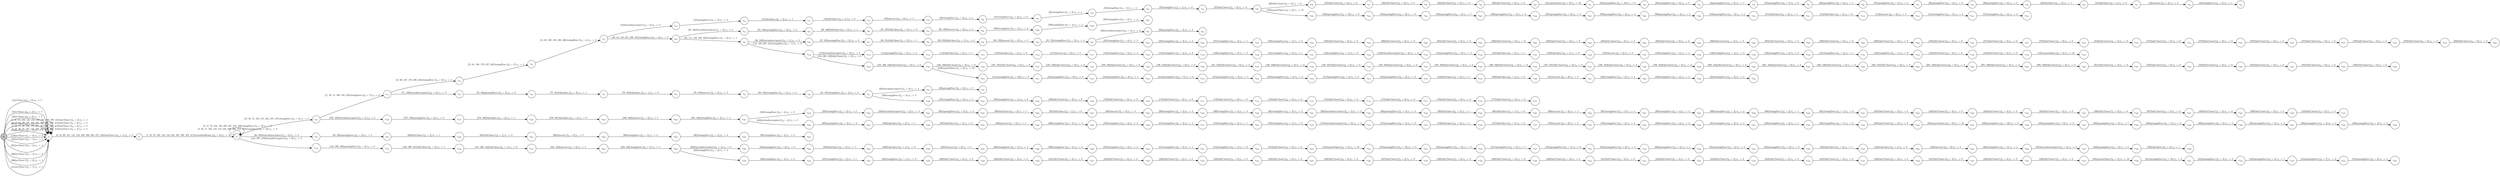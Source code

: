 digraph EFSM{
  graph [rankdir="LR", fontname="Latin Modern Math"];
  node [color="black", fillcolor="white", shape="circle", style="filled", fontname="Latin Modern Math"];
  edge [fontname="Latin Modern Math"];

  s0[fillcolor="gray", label=<s<sub>0</sub>>];
  s1[label=<s<sub>1</sub>>];
  s6[label=<s<sub>6</sub>>];
  s7[label=<s<sub>7</sub>>];
  s10[label=<s<sub>10</sub>>];
  s11[label=<s<sub>11</sub>>];
  s12[label=<s<sub>12</sub>>];
  s13[label=<s<sub>13</sub>>];
  s14[label=<s<sub>14</sub>>];
  s15[label=<s<sub>15</sub>>];
  s16[label=<s<sub>16</sub>>];
  s17[label=<s<sub>17</sub>>];
  s18[label=<s<sub>18</sub>>];
  s19[label=<s<sub>19</sub>>];
  s20[label=<s<sub>20</sub>>];
  s21[label=<s<sub>21</sub>>];
  s22[label=<s<sub>22</sub>>];
  s23[label=<s<sub>23</sub>>];
  s24[label=<s<sub>24</sub>>];
  s25[label=<s<sub>25</sub>>];
  s26[label=<s<sub>26</sub>>];
  s27[label=<s<sub>27</sub>>];
  s28[label=<s<sub>28</sub>>];
  s29[label=<s<sub>29</sub>>];
  s30[label=<s<sub>30</sub>>];
  s31[label=<s<sub>31</sub>>];
  s32[label=<s<sub>32</sub>>];
  s33[label=<s<sub>33</sub>>];
  s34[label=<s<sub>34</sub>>];
  s35[label=<s<sub>35</sub>>];
  s36[label=<s<sub>36</sub>>];
  s37[label=<s<sub>37</sub>>];
  s38[label=<s<sub>38</sub>>];
  s39[label=<s<sub>39</sub>>];
  s40[label=<s<sub>40</sub>>];
  s41[label=<s<sub>41</sub>>];
  s42[label=<s<sub>42</sub>>];
  s43[label=<s<sub>43</sub>>];
  s63[label=<s<sub>63</sub>>];
  s64[label=<s<sub>64</sub>>];
  s65[label=<s<sub>65</sub>>];
  s66[label=<s<sub>66</sub>>];
  s67[label=<s<sub>67</sub>>];
  s68[label=<s<sub>68</sub>>];
  s75[label=<s<sub>75</sub>>];
  s76[label=<s<sub>76</sub>>];
  s77[label=<s<sub>77</sub>>];
  s78[label=<s<sub>78</sub>>];
  s79[label=<s<sub>79</sub>>];
  s80[label=<s<sub>80</sub>>];
  s81[label=<s<sub>81</sub>>];
  s82[label=<s<sub>82</sub>>];
  s83[label=<s<sub>83</sub>>];
  s85[label=<s<sub>85</sub>>];
  s86[label=<s<sub>86</sub>>];
  s87[label=<s<sub>87</sub>>];
  s88[label=<s<sub>88</sub>>];
  s89[label=<s<sub>89</sub>>];
  s90[label=<s<sub>90</sub>>];
  s91[label=<s<sub>91</sub>>];
  s92[label=<s<sub>92</sub>>];
  s93[label=<s<sub>93</sub>>];
  s94[label=<s<sub>94</sub>>];
  s95[label=<s<sub>95</sub>>];
  s112[label=<s<sub>112</sub>>];
  s113[label=<s<sub>113</sub>>];
  s114[label=<s<sub>114</sub>>];
  s115[label=<s<sub>115</sub>>];
  s116[label=<s<sub>116</sub>>];
  s117[label=<s<sub>117</sub>>];
  s118[label=<s<sub>118</sub>>];
  s119[label=<s<sub>119</sub>>];
  s120[label=<s<sub>120</sub>>];
  s121[label=<s<sub>121</sub>>];
  s122[label=<s<sub>122</sub>>];
  s123[label=<s<sub>123</sub>>];
  s124[label=<s<sub>124</sub>>];
  s125[label=<s<sub>125</sub>>];
  s126[label=<s<sub>126</sub>>];
  s127[label=<s<sub>127</sub>>];
  s128[label=<s<sub>128</sub>>];
  s129[label=<s<sub>129</sub>>];
  s130[label=<s<sub>130</sub>>];
  s131[label=<s<sub>131</sub>>];
  s132[label=<s<sub>132</sub>>];
  s133[label=<s<sub>133</sub>>];
  s134[label=<s<sub>134</sub>>];
  s135[label=<s<sub>135</sub>>];
  s144[label=<s<sub>144</sub>>];
  s145[label=<s<sub>145</sub>>];
  s146[label=<s<sub>146</sub>>];
  s147[label=<s<sub>147</sub>>];
  s166[label=<s<sub>166</sub>>];
  s167[label=<s<sub>167</sub>>];
  s168[label=<s<sub>168</sub>>];
  s169[label=<s<sub>169</sub>>];
  s170[label=<s<sub>170</sub>>];
  s171[label=<s<sub>171</sub>>];
  s172[label=<s<sub>172</sub>>];
  s173[label=<s<sub>173</sub>>];
  s174[label=<s<sub>174</sub>>];
  s175[label=<s<sub>175</sub>>];
  s176[label=<s<sub>176</sub>>];
  s177[label=<s<sub>177</sub>>];
  s184[label=<s<sub>184</sub>>];
  s185[label=<s<sub>185</sub>>];
  s186[label=<s<sub>186</sub>>];
  s187[label=<s<sub>187</sub>>];
  s188[label=<s<sub>188</sub>>];
  s189[label=<s<sub>189</sub>>];
  s190[label=<s<sub>190</sub>>];
  s191[label=<s<sub>191</sub>>];
  s192[label=<s<sub>192</sub>>];
  s193[label=<s<sub>193</sub>>];
  s194[label=<s<sub>194</sub>>];
  s195[label=<s<sub>195</sub>>];
  s196[label=<s<sub>196</sub>>];
  s197[label=<s<sub>197</sub>>];
  s198[label=<s<sub>198</sub>>];
  s199[label=<s<sub>199</sub>>];
  s200[label=<s<sub>200</sub>>];
  s201[label=<s<sub>201</sub>>];
  s202[label=<s<sub>202</sub>>];
  s203[label=<s<sub>203</sub>>];
  s204[label=<s<sub>204</sub>>];
  s205[label=<s<sub>205</sub>>];
  s206[label=<s<sub>206</sub>>];
  s210[label=<s<sub>210</sub>>];
  s211[label=<s<sub>211</sub>>];
  s212[label=<s<sub>212</sub>>];
  s213[label=<s<sub>213</sub>>];
  s214[label=<s<sub>214</sub>>];
  s215[label=<s<sub>215</sub>>];
  s216[label=<s<sub>216</sub>>];
  s217[label=<s<sub>217</sub>>];
  s218[label=<s<sub>218</sub>>];
  s219[label=<s<sub>219</sub>>];
  s220[label=<s<sub>220</sub>>];
  s221[label=<s<sub>221</sub>>];
  s222[label=<s<sub>222</sub>>];
  s223[label=<s<sub>223</sub>>];
  s224[label=<s<sub>224</sub>>];
  s255[label=<s<sub>255</sub>>];
  s256[label=<s<sub>256</sub>>];
  s257[label=<s<sub>257</sub>>];
  s258[label=<s<sub>258</sub>>];
  s259[label=<s<sub>259</sub>>];
  s260[label=<s<sub>260</sub>>];
  s261[label=<s<sub>261</sub>>];
  s262[label=<s<sub>262</sub>>];
  s263[label=<s<sub>263</sub>>];
  s264[label=<s<sub>264</sub>>];
  s265[label=<s<sub>265</sub>>];
  s266[label=<s<sub>266</sub>>];
  s267[label=<s<sub>267</sub>>];
  s268[label=<s<sub>268</sub>>];
  s269[label=<s<sub>269</sub>>];
  s270[label=<s<sub>270</sub>>];
  s271[label=<s<sub>271</sub>>];
  s272[label=<s<sub>272</sub>>];
  s273[label=<s<sub>273</sub>>];
  s274[label=<s<sub>274</sub>>];
  s275[label=<s<sub>275</sub>>];
  s276[label=<s<sub>276</sub>>];
  s277[label=<s<sub>277</sub>>];
  s278[label=<s<sub>278</sub>>];
  s279[label=<s<sub>279</sub>>];
  s280[label=<s<sub>280</sub>>];
  s301[label=<s<sub>301</sub>>];
  s302[label=<s<sub>302</sub>>];
  s303[label=<s<sub>303</sub>>];
  s304[label=<s<sub>304</sub>>];
  s305[label=<s<sub>305</sub>>];
  s306[label=<s<sub>306</sub>>];
  s307[label=<s<sub>307</sub>>];
  s308[label=<s<sub>308</sub>>];
  s309[label=<s<sub>309</sub>>];
  s310[label=<s<sub>310</sub>>];
  s311[label=<s<sub>311</sub>>];
  s312[label=<s<sub>312</sub>>];
  s313[label=<s<sub>313</sub>>];
  s314[label=<s<sub>314</sub>>];
  s315[label=<s<sub>315</sub>>];
  s316[label=<s<sub>316</sub>>];
  s317[label=<s<sub>317</sub>>];
  s318[label=<s<sub>318</sub>>];
  s319[label=<s<sub>319</sub>>];
  s320[label=<s<sub>320</sub>>];
  s321[label=<s<sub>321</sub>>];
  s322[label=<s<sub>322</sub>>];
  s323[label=<s<sub>323</sub>>];
  s324[label=<s<sub>324</sub>>];
  s325[label=<s<sub>325</sub>>];
  s326[label=<s<sub>326</sub>>];
  s327[label=<s<sub>327</sub>>];
  s328[label=<s<sub>328</sub>>];
  s329[label=<s<sub>329</sub>>];
  s351[label=<s<sub>351</sub>>];
  s352[label=<s<sub>352</sub>>];
  s353[label=<s<sub>353</sub>>];
  s354[label=<s<sub>354</sub>>];
  s355[label=<s<sub>355</sub>>];
  s356[label=<s<sub>356</sub>>];
  s360[label=<s<sub>360</sub>>];
  s361[label=<s<sub>361</sub>>];
  s362[label=<s<sub>362</sub>>];
  s363[label=<s<sub>363</sub>>];
  s364[label=<s<sub>364</sub>>];
  s365[label=<s<sub>365</sub>>];
  s376[label=<s<sub>376</sub>>];
  s377[label=<s<sub>377</sub>>];
  s378[label=<s<sub>378</sub>>];
  s379[label=<s<sub>379</sub>>];
  s380[label=<s<sub>380</sub>>];
  s381[label=<s<sub>381</sub>>];
  s382[label=<s<sub>382</sub>>];
  s383[label=<s<sub>383</sub>>];
  s384[label=<s<sub>384</sub>>];
  s385[label=<s<sub>385</sub>>];
  s386[label=<s<sub>386</sub>>];
  s387[label=<s<sub>387</sub>>];
  s388[label=<s<sub>388</sub>>];
  s389[label=<s<sub>389</sub>>];
  s390[label=<s<sub>390</sub>>];
  s391[label=<s<sub>391</sub>>];
  s392[label=<s<sub>392</sub>>];
  s393[label=<s<sub>393</sub>>];
  s394[label=<s<sub>394</sub>>];
  s395[label=<s<sub>395</sub>>];
  s396[label=<s<sub>396</sub>>];
  s397[label=<s<sub>397</sub>>];
  s398[label=<s<sub>398</sub>>];
  s399[label=<s<sub>399</sub>>];
  s400[label=<s<sub>400</sub>>];
  s401[label=<s<sub>401</sub>>];
  s402[label=<s<sub>402</sub>>];
  s403[label=<s<sub>403</sub>>];
  s404[label=<s<sub>404</sub>>];
  s405[label=<s<sub>405</sub>>];
  s406[label=<s<sub>406</sub>>];
  s407[label=<s<sub>407</sub>>];
  s408[label=<s<sub>408</sub>>];
  s409[label=<s<sub>409</sub>>];
  s410[label=<s<sub>410</sub>>];
  s425[label=<s<sub>425</sub>>];
  s426[label=<s<sub>426</sub>>];
  s427[label=<s<sub>427</sub>>];
  s428[label=<s<sub>428</sub>>];
  s429[label=<s<sub>429</sub>>];
  s430[label=<s<sub>430</sub>>];
  s431[label=<s<sub>431</sub>>];
  s432[label=<s<sub>432</sub>>];
  s433[label=<s<sub>433</sub>>];
  s434[label=<s<sub>434</sub>>];
  s435[label=<s<sub>435</sub>>];
  s436[label=<s<sub>436</sub>>];
  s437[label=<s<sub>437</sub>>];
  s438[label=<s<sub>438</sub>>];
  s439[label=<s<sub>439</sub>>];
  s440[label=<s<sub>440</sub>>];
  s441[label=<s<sub>441</sub>>];
  s442[label=<s<sub>442</sub>>];
  s443[label=<s<sub>443</sub>>];
  s444[label=<s<sub>444</sub>>];
  s445[label=<s<sub>445</sub>>];
  s446[label=<s<sub>446</sub>>];
  s447[label=<s<sub>447</sub>>];
  s448[label=<s<sub>448</sub>>];
  s449[label=<s<sub>449</sub>>];
  s450[label=<s<sub>450</sub>>];
  s451[label=<s<sub>451</sub>>];
  s452[label=<s<sub>452</sub>>];
  s453[label=<s<sub>453</sub>>];
  s454[label=<s<sub>454</sub>>];
  s455[label=<s<sub>455</sub>>];
  s464[label=<s<sub>464</sub>>];
  s465[label=<s<sub>465</sub>>];
  s466[label=<s<sub>466</sub>>];
  s467[label=<s<sub>467</sub>>];
  s468[label=<s<sub>468</sub>>];
  s469[label=<s<sub>469</sub>>];
  s470[label=<s<sub>470</sub>>];
  s471[label=<s<sub>471</sub>>];
  s472[label=<s<sub>472</sub>>];
  s473[label=<s<sub>473</sub>>];
  s474[label=<s<sub>474</sub>>];
  s475[label=<s<sub>475</sub>>];
  s476[label=<s<sub>476</sub>>];
  s477[label=<s<sub>477</sub>>];
  s478[label=<s<sub>478</sub>>];
  s479[label=<s<sub>479</sub>>];
  s480[label=<s<sub>480</sub>>];
  s481[label=<s<sub>481</sub>>];
  s482[label=<s<sub>482</sub>>];
  s483[label=<s<sub>483</sub>>];
  s484[label=<s<sub>484</sub>>];
  s485[label=<s<sub>485</sub>>];
  s486[label=<s<sub>486</sub>>];
  s487[label=<s<sub>487</sub>>];
  s488[label=<s<sub>488</sub>>];
  s489[label=<s<sub>489</sub>>];
  s490[label=<s<sub>490</sub>>];
  s491[label=<s<sub>491</sub>>];
  s492[label=<s<sub>492</sub>>];
  s493[label=<s<sub>493</sub>>];
  s499[label=<s<sub>499</sub>>];
  s500[label=<s<sub>500</sub>>];
  s501[label=<s<sub>501</sub>>];
  s502[label=<s<sub>502</sub>>];
  s503[label=<s<sub>503</sub>>];
  s504[label=<s<sub>504</sub>>];
  s505[label=<s<sub>505</sub>>];
  s506[label=<s<sub>506</sub>>];
  s507[label=<s<sub>507</sub>>];
  s508[label=<s<sub>508</sub>>];
  s509[label=<s<sub>509</sub>>];
  s510[label=<s<sub>510</sub>>];
  s511[label=<s<sub>511</sub>>];
  s512[label=<s<sub>512</sub>>];
  s513[label=<s<sub>513</sub>>];
  s514[label=<s<sub>514</sub>>];
  s515[label=<s<sub>515</sub>>];

  s0->s1[label=<<i> [1]setTimer:1&#91;i<sub>0</sub> = 0&#93;/o<sub>1</sub> := 5</i>>];
  s14->s15[label=<<i> [15]buttonInterrupted:1&#91;i<sub>0</sub> = 3&#93;/o<sub>1</sub> := 3</i>>];
  s15->s16[label=<<i> [16]openingDoor:1&#91;i<sub>0</sub> = 3&#93;/o<sub>1</sub> := 2</i>>];
  s16->s17[label=<<i> [17]fullyOpen:1&#91;i<sub>0</sub> = 2&#93;/o<sub>1</sub> := 1</i>>];
  s17->s18[label=<<i> [18]fullyOpen:1&#91;i<sub>0</sub> = 1&#93;/o<sub>1</sub> := 0</i>>];
  s18->s19[label=<<i> [19]timeout:1&#91;i<sub>0</sub> = 0&#93;/o<sub>1</sub> := 5</i>>];
  s19->s20[label=<<i> [20]closingDoor:1&#91;i<sub>0</sub> = 5&#93;/o<sub>1</sub> := 4</i>>];
  s20->s21[label=<<i> [21]closingDoor:1&#91;i<sub>0</sub> = 4&#93;/o<sub>1</sub> := 3</i>>];
  s21->s22[label=<<i> [22]closingDoor:1&#91;i<sub>0</sub> = 3&#93;/o<sub>1</sub> := 2</i>>];
  s22->s23[label=<<i> [23]closingDoor:1&#91;i<sub>0</sub> = 2&#93;/o<sub>1</sub> := 1</i>>];
  s23->s24[label=<<i> [24]closingDoor:1&#91;i<sub>0</sub> = 1&#93;/o<sub>1</sub> := 0</i>>];
  s24->s25[label=<<i> [25]fullyClosed:1&#91;i<sub>0</sub> = 0&#93;/o<sub>1</sub> := 0</i>>];
  s25->s26[label=<<i> [26]fullyClosed:1&#91;i<sub>0</sub> = 0&#93;/o<sub>1</sub> := 0</i>>];
  s26->s27[label=<<i> [27]fullyClosed:1&#91;i<sub>0</sub> = 0&#93;/o<sub>1</sub> := 0</i>>];
  s27->s28[label=<<i> [28]fullyClosed:1&#91;i<sub>0</sub> = 0&#93;/o<sub>1</sub> := 0</i>>];
  s28->s29[label=<<i> [29]fullyClosed:1&#91;i<sub>0</sub> = 0&#93;/o<sub>1</sub> := 0</i>>];
  s29->s30[label=<<i> [30]fullyClosed:1&#91;i<sub>0</sub> = 0&#93;/o<sub>1</sub> := 0</i>>];
  s30->s31[label=<<i> [31]requestOpen:1&#91;i<sub>0</sub> = 0&#93;/o<sub>1</sub> := 10</i>>];
  s31->s32[label=<<i> [32]openingDoor:1&#91;i<sub>0</sub> = 10&#93;/o<sub>1</sub> := 9</i>>];
  s32->s33[label=<<i> [33]openingDoor:1&#91;i<sub>0</sub> = 9&#93;/o<sub>1</sub> := 8</i>>];
  s33->s34[label=<<i> [34]openingDoor:1&#91;i<sub>0</sub> = 8&#93;/o<sub>1</sub> := 7</i>>];
  s34->s35[label=<<i> [35]openingDoor:1&#91;i<sub>0</sub> = 7&#93;/o<sub>1</sub> := 6</i>>];
  s35->s36[label=<<i> [36]openingDoor:1&#91;i<sub>0</sub> = 6&#93;/o<sub>1</sub> := 5</i>>];
  s36->s37[label=<<i> [37]openingDoor:1&#91;i<sub>0</sub> = 5&#93;/o<sub>1</sub> := 4</i>>];
  s37->s38[label=<<i> [38]openingDoor:1&#91;i<sub>0</sub> = 4&#93;/o<sub>1</sub> := 3</i>>];
  s38->s39[label=<<i> [39]openingDoor:1&#91;i<sub>0</sub> = 3&#93;/o<sub>1</sub> := 2</i>>];
  s39->s40[label=<<i> [40]fullyOpen:1&#91;i<sub>0</sub> = 2&#93;/o<sub>1</sub> := 1</i>>];
  s40->s41[label=<<i> [41]fullyOpen:1&#91;i<sub>0</sub> = 1&#93;/o<sub>1</sub> := 0</i>>];
  s41->s42[label=<<i> [42]timeout:1&#91;i<sub>0</sub> = 0&#93;/o<sub>1</sub> := 5</i>>];
  s42->s43[label=<<i> [43]closingDoor:1&#91;i<sub>0</sub> = 5&#93;/o<sub>1</sub> := 4</i>>];
  s0->s1[label=<<i> [44]setTimer:1&#91;i<sub>0</sub> = 2&#93;/o<sub>1</sub> := 5</i>>];
  s0->s1[label=<<i> [49]setTimer:1&#91;i<sub>0</sub> = 6&#93;/o<sub>1</sub> := 5</i>>];
  s63->s64[label=<<i> [64, 494]buttonInterrupted:1&#91;i<sub>0</sub> = 2&#93;/o<sub>1</sub> := 3</i>>];
  s64->s65[label=<<i> [65, 495]openingDoor:1&#91;i<sub>0</sub> = 3&#93;/o<sub>1</sub> := 2</i>>];
  s65->s66[label=<<i> [66, 496]fullyOpen:1&#91;i<sub>0</sub> = 2&#93;/o<sub>1</sub> := 1</i>>];
  s66->s67[label=<<i> [67, 497]fullyOpen:1&#91;i<sub>0</sub> = 1&#93;/o<sub>1</sub> := 0</i>>];
  s67->s68[label=<<i> [68, 498]timeout:1&#91;i<sub>0</sub> = 0&#93;/o<sub>1</sub> := 5</i>>];
  s11->s75[label=<<i> [75, 159]buttonInterrupted:1&#91;i<sub>0</sub> = 6&#93;/o<sub>1</sub> := 3</i>>];
  s75->s76[label=<<i> [76, 160]openingDoor:1&#91;i<sub>0</sub> = 3&#93;/o<sub>1</sub> := 2</i>>];
  s76->s77[label=<<i> [77, 161]fullyOpen:1&#91;i<sub>0</sub> = 2&#93;/o<sub>1</sub> := 1</i>>];
  s77->s78[label=<<i> [78, 162]fullyOpen:1&#91;i<sub>0</sub> = 1&#93;/o<sub>1</sub> := 0</i>>];
  s78->s79[label=<<i> [79, 163]timeout:1&#91;i<sub>0</sub> = 0&#93;/o<sub>1</sub> := 5</i>>];
  s79->s80[label=<<i> [80, 164]closingDoor:1&#91;i<sub>0</sub> = 5&#93;/o<sub>1</sub> := 4</i>>];
  s80->s81[label=<<i> [81, 165]closingDoor:1&#91;i<sub>0</sub> = 4&#93;/o<sub>1</sub> := 3</i>>];
  s81->s82[label=<<i> [82]buttonInterrupted:1&#91;i<sub>0</sub> = 3&#93;/o<sub>1</sub> := 3</i>>];
  s82->s83[label=<<i> [83]openingDoor:1&#91;i<sub>0</sub> = 3&#93;/o<sub>1</sub> := 2</i>>];
  s85->s86[label=<<i> [86, 249]buttonInterrupted:1&#91;i<sub>0</sub> = 1&#93;/o<sub>1</sub> := 3</i>>];
  s86->s87[label=<<i> [87, 250]openingDoor:1&#91;i<sub>0</sub> = 3&#93;/o<sub>1</sub> := 2</i>>];
  s87->s88[label=<<i> [88, 251]fullyOpen:1&#91;i<sub>0</sub> = 2&#93;/o<sub>1</sub> := 1</i>>];
  s88->s89[label=<<i> [89, 252]fullyOpen:1&#91;i<sub>0</sub> = 1&#93;/o<sub>1</sub> := 0</i>>];
  s89->s90[label=<<i> [90, 253]timeout:1&#91;i<sub>0</sub> = 0&#93;/o<sub>1</sub> := 5</i>>];
  s90->s91[label=<<i> [91, 254]closingDoor:1&#91;i<sub>0</sub> = 5&#93;/o<sub>1</sub> := 4</i>>];
  s91->s92[label=<<i> [92]buttonInterrupted:1&#91;i<sub>0</sub> = 4&#93;/o<sub>1</sub> := 3</i>>];
  s92->s93[label=<<i> [93]openingDoor:1&#91;i<sub>0</sub> = 3&#93;/o<sub>1</sub> := 2</i>>];
  s7->s94[label=<<i> [94, 358]buttonInterrupted:1&#91;i<sub>0</sub> = 8&#93;/o<sub>1</sub> := 3</i>>];
  s94->s95[label=<<i> [95, 359]openingDoor:1&#91;i<sub>0</sub> = 3&#93;/o<sub>1</sub> := 2</i>>];
  s0->s1[label=<<i> [96]setTimer:1&#91;i<sub>0</sub> = 10&#93;/o<sub>1</sub> := 5</i>>];
  s112->s113[label=<<i> [113]buttonInterrupted:1&#91;i<sub>0</sub> = 0&#93;/o<sub>1</sub> := 3</i>>];
  s113->s114[label=<<i> [114]openingDoor:1&#91;i<sub>0</sub> = 3&#93;/o<sub>1</sub> := 2</i>>];
  s114->s115[label=<<i> [115]fullyOpen:1&#91;i<sub>0</sub> = 2&#93;/o<sub>1</sub> := 1</i>>];
  s115->s116[label=<<i> [116]fullyOpen:1&#91;i<sub>0</sub> = 1&#93;/o<sub>1</sub> := 0</i>>];
  s116->s117[label=<<i> [117]timeout:1&#91;i<sub>0</sub> = 0&#93;/o<sub>1</sub> := 5</i>>];
  s117->s118[label=<<i> [118]closingDoor:1&#91;i<sub>0</sub> = 5&#93;/o<sub>1</sub> := 4</i>>];
  s118->s119[label=<<i> [119]closingDoor:1&#91;i<sub>0</sub> = 4&#93;/o<sub>1</sub> := 3</i>>];
  s119->s120[label=<<i> [120]closingDoor:1&#91;i<sub>0</sub> = 3&#93;/o<sub>1</sub> := 2</i>>];
  s120->s121[label=<<i> [121]closingDoor:1&#91;i<sub>0</sub> = 2&#93;/o<sub>1</sub> := 1</i>>];
  s121->s122[label=<<i> [122]closingDoor:1&#91;i<sub>0</sub> = 1&#93;/o<sub>1</sub> := 0</i>>];
  s122->s123[label=<<i> [123]buttonInterrupted:1&#91;i<sub>0</sub> = 0&#93;/o<sub>1</sub> := 3</i>>];
  s123->s124[label=<<i> [124]openingDoor:1&#91;i<sub>0</sub> = 3&#93;/o<sub>1</sub> := 2</i>>];
  s124->s125[label=<<i> [125]fullyOpen:1&#91;i<sub>0</sub> = 2&#93;/o<sub>1</sub> := 1</i>>];
  s125->s126[label=<<i> [126]fullyOpen:1&#91;i<sub>0</sub> = 1&#93;/o<sub>1</sub> := 0</i>>];
  s126->s127[label=<<i> [127]timeout:1&#91;i<sub>0</sub> = 0&#93;/o<sub>1</sub> := 5</i>>];
  s127->s128[label=<<i> [128]closingDoor:1&#91;i<sub>0</sub> = 5&#93;/o<sub>1</sub> := 4</i>>];
  s128->s129[label=<<i> [129]closingDoor:1&#91;i<sub>0</sub> = 4&#93;/o<sub>1</sub> := 3</i>>];
  s129->s130[label=<<i> [130]closingDoor:1&#91;i<sub>0</sub> = 3&#93;/o<sub>1</sub> := 2</i>>];
  s130->s131[label=<<i> [131]closingDoor:1&#91;i<sub>0</sub> = 2&#93;/o<sub>1</sub> := 1</i>>];
  s131->s132[label=<<i> [132]closingDoor:1&#91;i<sub>0</sub> = 1&#93;/o<sub>1</sub> := 0</i>>];
  s132->s133[label=<<i> [133]fullyClosed:1&#91;i<sub>0</sub> = 0&#93;/o<sub>1</sub> := 0</i>>];
  s133->s134[label=<<i> [134]fullyClosed:1&#91;i<sub>0</sub> = 0&#93;/o<sub>1</sub> := 0</i>>];
  s134->s135[label=<<i> [135]requestOpen:1&#91;i<sub>0</sub> = 0&#93;/o<sub>1</sub> := 10</i>>];
  s0->s1[label=<<i> [136]setTimer:1&#91;i<sub>0</sub> = 4&#93;/o<sub>1</sub> := 5</i>>];
  s0->s1[label=<<i> [148]setTimer:1&#91;i<sub>0</sub> = 9&#93;/o<sub>1</sub> := 5</i>>];
  s10->s11[label=<<i> [11, 59, 74, 106, 158, 235]closingDoor:1&#91;i<sub>0</sub> = 7&#93;/o<sub>1</sub> := 6</i>>];
  s81->s166[label=<<i> [166]closingDoor:1&#91;i<sub>0</sub> = 3&#93;/o<sub>1</sub> := 2</i>>];
  s166->s167[label=<<i> [167]closingDoor:1&#91;i<sub>0</sub> = 2&#93;/o<sub>1</sub> := 1</i>>];
  s167->s168[label=<<i> [168]closingDoor:1&#91;i<sub>0</sub> = 1&#93;/o<sub>1</sub> := 0</i>>];
  s168->s169[label=<<i> [169]fullyClosed:1&#91;i<sub>0</sub> = 0&#93;/o<sub>1</sub> := 0</i>>];
  s169->s170[label=<<i> [170]fullyClosed:1&#91;i<sub>0</sub> = 0&#93;/o<sub>1</sub> := 0</i>>];
  s170->s171[label=<<i> [171]fullyClosed:1&#91;i<sub>0</sub> = 0&#93;/o<sub>1</sub> := 0</i>>];
  s171->s172[label=<<i> [172]fullyClosed:1&#91;i<sub>0</sub> = 0&#93;/o<sub>1</sub> := 0</i>>];
  s172->s173[label=<<i> [173]fullyClosed:1&#91;i<sub>0</sub> = 0&#93;/o<sub>1</sub> := 0</i>>];
  s173->s174[label=<<i> [174]fullyClosed:1&#91;i<sub>0</sub> = 0&#93;/o<sub>1</sub> := 0</i>>];
  s174->s175[label=<<i> [175]fullyClosed:1&#91;i<sub>0</sub> = 0&#93;/o<sub>1</sub> := 0</i>>];
  s175->s176[label=<<i> [176]fullyClosed:1&#91;i<sub>0</sub> = 0&#93;/o<sub>1</sub> := 0</i>>];
  s176->s177[label=<<i> [177]fullyClosed:1&#91;i<sub>0</sub> = 0&#93;/o<sub>1</sub> := 0</i>>];
  s185->s186[label=<<i> [186, 330]fullyClosed:1&#91;i<sub>0</sub> = 0&#93;/o<sub>1</sub> := 0</i>>];
  s186->s187[label=<<i> [187, 331]fullyClosed:1&#91;i<sub>0</sub> = 0&#93;/o<sub>1</sub> := 0</i>>];
  s187->s188[label=<<i> [188, 332]fullyClosed:1&#91;i<sub>0</sub> = 0&#93;/o<sub>1</sub> := 0</i>>];
  s188->s189[label=<<i> [189, 333]fullyClosed:1&#91;i<sub>0</sub> = 0&#93;/o<sub>1</sub> := 0</i>>];
  s189->s190[label=<<i> [190, 334]fullyClosed:1&#91;i<sub>0</sub> = 0&#93;/o<sub>1</sub> := 0</i>>];
  s190->s191[label=<<i> [191, 335]fullyClosed:1&#91;i<sub>0</sub> = 0&#93;/o<sub>1</sub> := 0</i>>];
  s191->s192[label=<<i> [192, 336]fullyClosed:1&#91;i<sub>0</sub> = 0&#93;/o<sub>1</sub> := 0</i>>];
  s192->s193[label=<<i> [193, 337]fullyClosed:1&#91;i<sub>0</sub> = 0&#93;/o<sub>1</sub> := 0</i>>];
  s193->s194[label=<<i> [194, 338]fullyClosed:1&#91;i<sub>0</sub> = 0&#93;/o<sub>1</sub> := 0</i>>];
  s194->s195[label=<<i> [195, 339]fullyClosed:1&#91;i<sub>0</sub> = 0&#93;/o<sub>1</sub> := 0</i>>];
  s195->s196[label=<<i> [196, 340]fullyClosed:1&#91;i<sub>0</sub> = 0&#93;/o<sub>1</sub> := 0</i>>];
  s196->s197[label=<<i> [197, 341]fullyClosed:1&#91;i<sub>0</sub> = 0&#93;/o<sub>1</sub> := 0</i>>];
  s197->s198[label=<<i> [198, 342]fullyClosed:1&#91;i<sub>0</sub> = 0&#93;/o<sub>1</sub> := 0</i>>];
  s198->s199[label=<<i> [199, 343]fullyClosed:1&#91;i<sub>0</sub> = 0&#93;/o<sub>1</sub> := 0</i>>];
  s199->s200[label=<<i> [200, 344]fullyClosed:1&#91;i<sub>0</sub> = 0&#93;/o<sub>1</sub> := 0</i>>];
  s200->s201[label=<<i> [201, 345]fullyClosed:1&#91;i<sub>0</sub> = 0&#93;/o<sub>1</sub> := 0</i>>];
  s201->s202[label=<<i> [202, 346]fullyClosed:1&#91;i<sub>0</sub> = 0&#93;/o<sub>1</sub> := 0</i>>];
  s202->s203[label=<<i> [203, 347]fullyClosed:1&#91;i<sub>0</sub> = 0&#93;/o<sub>1</sub> := 0</i>>];
  s203->s204[label=<<i> [204, 348]fullyClosed:1&#91;i<sub>0</sub> = 0&#93;/o<sub>1</sub> := 0</i>>];
  s204->s205[label=<<i> [205, 349]fullyClosed:1&#91;i<sub>0</sub> = 0&#93;/o<sub>1</sub> := 0</i>>];
  s205->s206[label=<<i> [206, 350]fullyClosed:1&#91;i<sub>0</sub> = 0&#93;/o<sub>1</sub> := 0</i>>];
  s85->s112[label=<<i> [112, 183, 207, 241]closingDoor:1&#91;i<sub>0</sub> = 1&#93;/o<sub>1</sub> := 0</i>>];
  s112->s184[label=<<i> [184, 208, 242]fullyClosed:1&#91;i<sub>0</sub> = 0&#93;/o<sub>1</sub> := 0</i>>];
  s184->s185[label=<<i> [185, 209, 243]fullyClosed:1&#91;i<sub>0</sub> = 0&#93;/o<sub>1</sub> := 0</i>>];
  s185->s210[label=<<i> [210]requestOpen:1&#91;i<sub>0</sub> = 0&#93;/o<sub>1</sub> := 10</i>>];
  s210->s211[label=<<i> [211]openingDoor:1&#91;i<sub>0</sub> = 10&#93;/o<sub>1</sub> := 9</i>>];
  s211->s212[label=<<i> [212]openingDoor:1&#91;i<sub>0</sub> = 9&#93;/o<sub>1</sub> := 8</i>>];
  s212->s213[label=<<i> [213]openingDoor:1&#91;i<sub>0</sub> = 8&#93;/o<sub>1</sub> := 7</i>>];
  s213->s214[label=<<i> [214]openingDoor:1&#91;i<sub>0</sub> = 7&#93;/o<sub>1</sub> := 6</i>>];
  s214->s215[label=<<i> [215]openingDoor:1&#91;i<sub>0</sub> = 6&#93;/o<sub>1</sub> := 5</i>>];
  s215->s216[label=<<i> [216]openingDoor:1&#91;i<sub>0</sub> = 5&#93;/o<sub>1</sub> := 4</i>>];
  s216->s217[label=<<i> [217]openingDoor:1&#91;i<sub>0</sub> = 4&#93;/o<sub>1</sub> := 3</i>>];
  s217->s218[label=<<i> [218]openingDoor:1&#91;i<sub>0</sub> = 3&#93;/o<sub>1</sub> := 2</i>>];
  s218->s219[label=<<i> [219]fullyOpen:1&#91;i<sub>0</sub> = 2&#93;/o<sub>1</sub> := 1</i>>];
  s219->s220[label=<<i> [220]fullyOpen:1&#91;i<sub>0</sub> = 1&#93;/o<sub>1</sub> := 0</i>>];
  s220->s221[label=<<i> [221]timeout:1&#91;i<sub>0</sub> = 0&#93;/o<sub>1</sub> := 5</i>>];
  s221->s222[label=<<i> [222]closingDoor:1&#91;i<sub>0</sub> = 5&#93;/o<sub>1</sub> := 4</i>>];
  s222->s223[label=<<i> [223]closingDoor:1&#91;i<sub>0</sub> = 4&#93;/o<sub>1</sub> := 3</i>>];
  s223->s224[label=<<i> [224]closingDoor:1&#91;i<sub>0</sub> = 3&#93;/o<sub>1</sub> := 2</i>>];
  s0->s1[label=<<i> [225]setTimer:1&#91;i<sub>0</sub> = 1&#93;/o<sub>1</sub> := 5</i>>];
  s11->s12[label=<<i> [12, 60, 107, 178, 236, 244]closingDoor:1&#91;i<sub>0</sub> = 6&#93;/o<sub>1</sub> := 5</i>>];
  s12->s13[label=<<i> [13, 61, 108, 179, 237, 245]closingDoor:1&#91;i<sub>0</sub> = 5&#93;/o<sub>1</sub> := 4</i>>];
  s13->s14[label=<<i> [14, 62, 109, 180, 238, 246]closingDoor:1&#91;i<sub>0</sub> = 4&#93;/o<sub>1</sub> := 3</i>>];
  s14->s63[label=<<i> [63, 84, 110, 181, 239, 247]closingDoor:1&#91;i<sub>0</sub> = 3&#93;/o<sub>1</sub> := 2</i>>];
  s63->s85[label=<<i> [85, 111, 182, 240, 248]closingDoor:1&#91;i<sub>0</sub> = 2&#93;/o<sub>1</sub> := 1</i>>];
  s91->s255[label=<<i> [255]closingDoor:1&#91;i<sub>0</sub> = 4&#93;/o<sub>1</sub> := 3</i>>];
  s255->s256[label=<<i> [256]closingDoor:1&#91;i<sub>0</sub> = 3&#93;/o<sub>1</sub> := 2</i>>];
  s256->s257[label=<<i> [257]closingDoor:1&#91;i<sub>0</sub> = 2&#93;/o<sub>1</sub> := 1</i>>];
  s257->s258[label=<<i> [258]closingDoor:1&#91;i<sub>0</sub> = 1&#93;/o<sub>1</sub> := 0</i>>];
  s258->s259[label=<<i> [259]fullyClosed:1&#91;i<sub>0</sub> = 0&#93;/o<sub>1</sub> := 0</i>>];
  s259->s260[label=<<i> [260]fullyClosed:1&#91;i<sub>0</sub> = 0&#93;/o<sub>1</sub> := 0</i>>];
  s260->s261[label=<<i> [261]fullyClosed:1&#91;i<sub>0</sub> = 0&#93;/o<sub>1</sub> := 0</i>>];
  s261->s262[label=<<i> [262]fullyClosed:1&#91;i<sub>0</sub> = 0&#93;/o<sub>1</sub> := 0</i>>];
  s262->s263[label=<<i> [263]fullyClosed:1&#91;i<sub>0</sub> = 0&#93;/o<sub>1</sub> := 0</i>>];
  s263->s264[label=<<i> [264]fullyClosed:1&#91;i<sub>0</sub> = 0&#93;/o<sub>1</sub> := 0</i>>];
  s264->s265[label=<<i> [265]fullyClosed:1&#91;i<sub>0</sub> = 0&#93;/o<sub>1</sub> := 0</i>>];
  s265->s266[label=<<i> [266]fullyClosed:1&#91;i<sub>0</sub> = 0&#93;/o<sub>1</sub> := 0</i>>];
  s266->s267[label=<<i> [267]fullyClosed:1&#91;i<sub>0</sub> = 0&#93;/o<sub>1</sub> := 0</i>>];
  s267->s268[label=<<i> [268]fullyClosed:1&#91;i<sub>0</sub> = 0&#93;/o<sub>1</sub> := 0</i>>];
  s268->s269[label=<<i> [269]fullyClosed:1&#91;i<sub>0</sub> = 0&#93;/o<sub>1</sub> := 0</i>>];
  s269->s270[label=<<i> [270]fullyClosed:1&#91;i<sub>0</sub> = 0&#93;/o<sub>1</sub> := 0</i>>];
  s270->s271[label=<<i> [271]fullyClosed:1&#91;i<sub>0</sub> = 0&#93;/o<sub>1</sub> := 0</i>>];
  s271->s272[label=<<i> [272]fullyClosed:1&#91;i<sub>0</sub> = 0&#93;/o<sub>1</sub> := 0</i>>];
  s272->s273[label=<<i> [273]fullyClosed:1&#91;i<sub>0</sub> = 0&#93;/o<sub>1</sub> := 0</i>>];
  s273->s274[label=<<i> [274]fullyClosed:1&#91;i<sub>0</sub> = 0&#93;/o<sub>1</sub> := 0</i>>];
  s274->s275[label=<<i> [275]fullyClosed:1&#91;i<sub>0</sub> = 0&#93;/o<sub>1</sub> := 0</i>>];
  s275->s276[label=<<i> [276]fullyClosed:1&#91;i<sub>0</sub> = 0&#93;/o<sub>1</sub> := 0</i>>];
  s276->s277[label=<<i> [277]fullyClosed:1&#91;i<sub>0</sub> = 0&#93;/o<sub>1</sub> := 0</i>>];
  s277->s278[label=<<i> [278]fullyClosed:1&#91;i<sub>0</sub> = 0&#93;/o<sub>1</sub> := 0</i>>];
  s278->s279[label=<<i> [279]fullyClosed:1&#91;i<sub>0</sub> = 0&#93;/o<sub>1</sub> := 0</i>>];
  s279->s280[label=<<i> [280]fullyClosed:1&#91;i<sub>0</sub> = 0&#93;/o<sub>1</sub> := 0</i>>];
  s0->s1[label=<<i> [281]setTimer:1&#91;i<sub>0</sub> = 5&#93;/o<sub>1</sub> := 5</i>>];
  s0->s1[label=<<i> [289]setTimer:1&#91;i<sub>0</sub> = 3&#93;/o<sub>1</sub> := 5</i>>];
  s7->s144[label=<<i> [144, 297, 419]buttonInterrupted:1&#91;i<sub>0</sub> = 9&#93;/o<sub>1</sub> := 3</i>>];
  s144->s145[label=<<i> [145, 298, 420]openingDoor:1&#91;i<sub>0</sub> = 3&#93;/o<sub>1</sub> := 2</i>>];
  s145->s146[label=<<i> [146, 299, 421]fullyOpen:1&#91;i<sub>0</sub> = 2&#93;/o<sub>1</sub> := 1</i>>];
  s146->s147[label=<<i> [147, 300, 422]fullyOpen:1&#91;i<sub>0</sub> = 1&#93;/o<sub>1</sub> := 0</i>>];
  s147->s301[label=<<i> [301, 423]timeout:1&#91;i<sub>0</sub> = 0&#93;/o<sub>1</sub> := 5</i>>];
  s301->s302[label=<<i> [302, 424]closingDoor:1&#91;i<sub>0</sub> = 5&#93;/o<sub>1</sub> := 4</i>>];
  s302->s303[label=<<i> [303]buttonInterrupted:1&#91;i<sub>0</sub> = 4&#93;/o<sub>1</sub> := 3</i>>];
  s303->s304[label=<<i> [304]openingDoor:1&#91;i<sub>0</sub> = 3&#93;/o<sub>1</sub> := 2</i>>];
  s304->s305[label=<<i> [305]fullyOpen:1&#91;i<sub>0</sub> = 2&#93;/o<sub>1</sub> := 1</i>>];
  s305->s306[label=<<i> [306]fullyOpen:1&#91;i<sub>0</sub> = 1&#93;/o<sub>1</sub> := 0</i>>];
  s306->s307[label=<<i> [307]timeout:1&#91;i<sub>0</sub> = 0&#93;/o<sub>1</sub> := 5</i>>];
  s307->s308[label=<<i> [308]closingDoor:1&#91;i<sub>0</sub> = 5&#93;/o<sub>1</sub> := 4</i>>];
  s308->s309[label=<<i> [309]closingDoor:1&#91;i<sub>0</sub> = 4&#93;/o<sub>1</sub> := 3</i>>];
  s309->s310[label=<<i> [310]closingDoor:1&#91;i<sub>0</sub> = 3&#93;/o<sub>1</sub> := 2</i>>];
  s310->s311[label=<<i> [311]closingDoor:1&#91;i<sub>0</sub> = 2&#93;/o<sub>1</sub> := 1</i>>];
  s311->s312[label=<<i> [312]closingDoor:1&#91;i<sub>0</sub> = 1&#93;/o<sub>1</sub> := 0</i>>];
  s312->s313[label=<<i> [313]fullyClosed:1&#91;i<sub>0</sub> = 0&#93;/o<sub>1</sub> := 0</i>>];
  s313->s314[label=<<i> [314]requestOpen:1&#91;i<sub>0</sub> = 0&#93;/o<sub>1</sub> := 10</i>>];
  s314->s315[label=<<i> [315]openingDoor:1&#91;i<sub>0</sub> = 10&#93;/o<sub>1</sub> := 9</i>>];
  s315->s316[label=<<i> [316]openingDoor:1&#91;i<sub>0</sub> = 9&#93;/o<sub>1</sub> := 8</i>>];
  s316->s317[label=<<i> [317]openingDoor:1&#91;i<sub>0</sub> = 8&#93;/o<sub>1</sub> := 7</i>>];
  s317->s318[label=<<i> [318]openingDoor:1&#91;i<sub>0</sub> = 7&#93;/o<sub>1</sub> := 6</i>>];
  s318->s319[label=<<i> [319]openingDoor:1&#91;i<sub>0</sub> = 6&#93;/o<sub>1</sub> := 5</i>>];
  s319->s320[label=<<i> [320]openingDoor:1&#91;i<sub>0</sub> = 5&#93;/o<sub>1</sub> := 4</i>>];
  s320->s321[label=<<i> [321]openingDoor:1&#91;i<sub>0</sub> = 4&#93;/o<sub>1</sub> := 3</i>>];
  s321->s322[label=<<i> [322]openingDoor:1&#91;i<sub>0</sub> = 3&#93;/o<sub>1</sub> := 2</i>>];
  s322->s323[label=<<i> [323]fullyOpen:1&#91;i<sub>0</sub> = 2&#93;/o<sub>1</sub> := 1</i>>];
  s323->s324[label=<<i> [324]fullyOpen:1&#91;i<sub>0</sub> = 1&#93;/o<sub>1</sub> := 0</i>>];
  s324->s325[label=<<i> [325]timeout:1&#91;i<sub>0</sub> = 0&#93;/o<sub>1</sub> := 5</i>>];
  s325->s326[label=<<i> [326]closingDoor:1&#91;i<sub>0</sub> = 5&#93;/o<sub>1</sub> := 4</i>>];
  s326->s327[label=<<i> [327]buttonInterrupted:1&#91;i<sub>0</sub> = 4&#93;/o<sub>1</sub> := 3</i>>];
  s327->s328[label=<<i> [328]openingDoor:1&#91;i<sub>0</sub> = 3&#93;/o<sub>1</sub> := 2</i>>];
  s328->s329[label=<<i> [329]fullyOpen:1&#91;i<sub>0</sub> = 2&#93;/o<sub>1</sub> := 1</i>>];
  s206->s351[label=<<i> [351]fullyClosed:1&#91;i<sub>0</sub> = 0&#93;/o<sub>1</sub> := 0</i>>];
  s351->s352[label=<<i> [352]fullyClosed:1&#91;i<sub>0</sub> = 0&#93;/o<sub>1</sub> := 0</i>>];
  s352->s353[label=<<i> [353]fullyClosed:1&#91;i<sub>0</sub> = 0&#93;/o<sub>1</sub> := 0</i>>];
  s353->s354[label=<<i> [354]fullyClosed:1&#91;i<sub>0</sub> = 0&#93;/o<sub>1</sub> := 0</i>>];
  s354->s355[label=<<i> [355]fullyClosed:1&#91;i<sub>0</sub> = 0&#93;/o<sub>1</sub> := 0</i>>];
  s355->s356[label=<<i> [356]fullyClosed:1&#91;i<sub>0</sub> = 0&#93;/o<sub>1</sub> := 0</i>>];
  s95->s360[label=<<i> [360]fullyOpen:1&#91;i<sub>0</sub> = 2&#93;/o<sub>1</sub> := 1</i>>];
  s360->s361[label=<<i> [361]fullyOpen:1&#91;i<sub>0</sub> = 1&#93;/o<sub>1</sub> := 0</i>>];
  s361->s362[label=<<i> [362]timeout:1&#91;i<sub>0</sub> = 0&#93;/o<sub>1</sub> := 5</i>>];
  s362->s363[label=<<i> [363]closingDoor:1&#91;i<sub>0</sub> = 5&#93;/o<sub>1</sub> := 4</i>>];
  s363->s364[label=<<i> [364]closingDoor:1&#91;i<sub>0</sub> = 4&#93;/o<sub>1</sub> := 3</i>>];
  s364->s365[label=<<i> [365]closingDoor:1&#91;i<sub>0</sub> = 3&#93;/o<sub>1</sub> := 2</i>>];
  s0->s1[label=<<i> [366]setTimer:1&#91;i<sub>0</sub> = 8&#93;/o<sub>1</sub> := 5</i>>];
  s1->s1[label=<<i> [2, 45, 50, 97, 137, 149, 226, 282, 290, 367, 412]waitTimer:1&#91;i<sub>0</sub> = 5&#93;/o<sub>1</sub> := 4</i>>];
  s1->s1[label=<<i> [3, 46, 51, 98, 138, 150, 227, 283, 291, 368, 413]waitTimer:1&#91;i<sub>0</sub> = 4&#93;/o<sub>1</sub> := 3</i>>];
  s1->s1[label=<<i> [4, 47, 52, 99, 139, 151, 228, 284, 292, 369, 414]waitTimer:1&#91;i<sub>0</sub> = 3&#93;/o<sub>1</sub> := 2</i>>];
  s1->s1[label=<<i> [5, 48, 53, 100, 140, 152, 229, 285, 293, 370, 415]waitTimer:1&#91;i<sub>0</sub> = 2&#93;/o<sub>1</sub> := 1</i>>];
  s1->s6[label=<<i> [6, 54, 69, 101, 141, 153, 230, 286, 294, 371, 416]waitTimer:1&#91;i<sub>0</sub> = 1&#93;/o<sub>1</sub> := 0</i>>];
  s6->s7[label=<<i> [7, 55, 70, 102, 142, 154, 231, 287, 295, 372, 417]systemInitReady:1&#91;i<sub>0</sub> = 0&#93;/o<sub>1</sub> := 10</i>>];
  s7->s7[label=<<i> [8, 56, 71, 103, 143, 155, 232, 288, 296, 373, 418]closingDoor:1&#91;i<sub>0</sub> = 10&#93;/o<sub>1</sub> := 9</i>>];
  s10->s376[label=<<i> [376, 458]buttonInterrupted:1&#91;i<sub>0</sub> = 7&#93;/o<sub>1</sub> := 3</i>>];
  s376->s377[label=<<i> [377, 459]openingDoor:1&#91;i<sub>0</sub> = 3&#93;/o<sub>1</sub> := 2</i>>];
  s377->s378[label=<<i> [378, 460]fullyOpen:1&#91;i<sub>0</sub> = 2&#93;/o<sub>1</sub> := 1</i>>];
  s378->s379[label=<<i> [379, 461]fullyOpen:1&#91;i<sub>0</sub> = 1&#93;/o<sub>1</sub> := 0</i>>];
  s379->s380[label=<<i> [380, 462]timeout:1&#91;i<sub>0</sub> = 0&#93;/o<sub>1</sub> := 5</i>>];
  s380->s381[label=<<i> [381, 463]closingDoor:1&#91;i<sub>0</sub> = 5&#93;/o<sub>1</sub> := 4</i>>];
  s381->s382[label=<<i> [382]closingDoor:1&#91;i<sub>0</sub> = 4&#93;/o<sub>1</sub> := 3</i>>];
  s382->s383[label=<<i> [383]closingDoor:1&#91;i<sub>0</sub> = 3&#93;/o<sub>1</sub> := 2</i>>];
  s383->s384[label=<<i> [384]buttonInterrupted:1&#91;i<sub>0</sub> = 2&#93;/o<sub>1</sub> := 3</i>>];
  s384->s385[label=<<i> [385]openingDoor:1&#91;i<sub>0</sub> = 3&#93;/o<sub>1</sub> := 2</i>>];
  s385->s386[label=<<i> [386]fullyOpen:1&#91;i<sub>0</sub> = 2&#93;/o<sub>1</sub> := 1</i>>];
  s386->s387[label=<<i> [387]fullyOpen:1&#91;i<sub>0</sub> = 1&#93;/o<sub>1</sub> := 0</i>>];
  s387->s388[label=<<i> [388]timeout:1&#91;i<sub>0</sub> = 0&#93;/o<sub>1</sub> := 5</i>>];
  s388->s389[label=<<i> [389]closingDoor:1&#91;i<sub>0</sub> = 5&#93;/o<sub>1</sub> := 4</i>>];
  s389->s390[label=<<i> [390]closingDoor:1&#91;i<sub>0</sub> = 4&#93;/o<sub>1</sub> := 3</i>>];
  s390->s391[label=<<i> [391]closingDoor:1&#91;i<sub>0</sub> = 3&#93;/o<sub>1</sub> := 2</i>>];
  s391->s392[label=<<i> [392]buttonInterrupted:1&#91;i<sub>0</sub> = 2&#93;/o<sub>1</sub> := 3</i>>];
  s392->s393[label=<<i> [393]openingDoor:1&#91;i<sub>0</sub> = 3&#93;/o<sub>1</sub> := 2</i>>];
  s393->s394[label=<<i> [394]fullyOpen:1&#91;i<sub>0</sub> = 2&#93;/o<sub>1</sub> := 1</i>>];
  s394->s395[label=<<i> [395]fullyOpen:1&#91;i<sub>0</sub> = 1&#93;/o<sub>1</sub> := 0</i>>];
  s395->s396[label=<<i> [396]timeout:1&#91;i<sub>0</sub> = 0&#93;/o<sub>1</sub> := 5</i>>];
  s396->s397[label=<<i> [397]closingDoor:1&#91;i<sub>0</sub> = 5&#93;/o<sub>1</sub> := 4</i>>];
  s397->s398[label=<<i> [398]closingDoor:1&#91;i<sub>0</sub> = 4&#93;/o<sub>1</sub> := 3</i>>];
  s398->s399[label=<<i> [399]closingDoor:1&#91;i<sub>0</sub> = 3&#93;/o<sub>1</sub> := 2</i>>];
  s399->s400[label=<<i> [400]closingDoor:1&#91;i<sub>0</sub> = 2&#93;/o<sub>1</sub> := 1</i>>];
  s400->s401[label=<<i> [401]closingDoor:1&#91;i<sub>0</sub> = 1&#93;/o<sub>1</sub> := 0</i>>];
  s401->s402[label=<<i> [402]fullyClosed:1&#91;i<sub>0</sub> = 0&#93;/o<sub>1</sub> := 0</i>>];
  s402->s403[label=<<i> [403]fullyClosed:1&#91;i<sub>0</sub> = 0&#93;/o<sub>1</sub> := 0</i>>];
  s403->s404[label=<<i> [404]fullyClosed:1&#91;i<sub>0</sub> = 0&#93;/o<sub>1</sub> := 0</i>>];
  s404->s405[label=<<i> [405]fullyClosed:1&#91;i<sub>0</sub> = 0&#93;/o<sub>1</sub> := 0</i>>];
  s405->s406[label=<<i> [406]fullyClosed:1&#91;i<sub>0</sub> = 0&#93;/o<sub>1</sub> := 0</i>>];
  s406->s407[label=<<i> [407]fullyClosed:1&#91;i<sub>0</sub> = 0&#93;/o<sub>1</sub> := 0</i>>];
  s407->s408[label=<<i> [408]fullyClosed:1&#91;i<sub>0</sub> = 0&#93;/o<sub>1</sub> := 0</i>>];
  s408->s409[label=<<i> [409]fullyClosed:1&#91;i<sub>0</sub> = 0&#93;/o<sub>1</sub> := 0</i>>];
  s409->s410[label=<<i> [410]fullyClosed:1&#91;i<sub>0</sub> = 0&#93;/o<sub>1</sub> := 0</i>>];
  s0->s1[label=<<i> [411]setTimer:1&#91;i<sub>0</sub> = 7&#93;/o<sub>1</sub> := 5</i>>];
  s302->s425[label=<<i> [425]closingDoor:1&#91;i<sub>0</sub> = 4&#93;/o<sub>1</sub> := 3</i>>];
  s425->s426[label=<<i> [426]closingDoor:1&#91;i<sub>0</sub> = 3&#93;/o<sub>1</sub> := 2</i>>];
  s426->s427[label=<<i> [427]closingDoor:1&#91;i<sub>0</sub> = 2&#93;/o<sub>1</sub> := 1</i>>];
  s427->s428[label=<<i> [428]closingDoor:1&#91;i<sub>0</sub> = 1&#93;/o<sub>1</sub> := 0</i>>];
  s428->s429[label=<<i> [429]fullyClosed:1&#91;i<sub>0</sub> = 0&#93;/o<sub>1</sub> := 0</i>>];
  s429->s430[label=<<i> [430]fullyClosed:1&#91;i<sub>0</sub> = 0&#93;/o<sub>1</sub> := 0</i>>];
  s430->s431[label=<<i> [431]fullyClosed:1&#91;i<sub>0</sub> = 0&#93;/o<sub>1</sub> := 0</i>>];
  s431->s432[label=<<i> [432]fullyClosed:1&#91;i<sub>0</sub> = 0&#93;/o<sub>1</sub> := 0</i>>];
  s432->s433[label=<<i> [433]fullyClosed:1&#91;i<sub>0</sub> = 0&#93;/o<sub>1</sub> := 0</i>>];
  s433->s434[label=<<i> [434]fullyClosed:1&#91;i<sub>0</sub> = 0&#93;/o<sub>1</sub> := 0</i>>];
  s434->s435[label=<<i> [435]fullyClosed:1&#91;i<sub>0</sub> = 0&#93;/o<sub>1</sub> := 0</i>>];
  s435->s436[label=<<i> [436]fullyClosed:1&#91;i<sub>0</sub> = 0&#93;/o<sub>1</sub> := 0</i>>];
  s436->s437[label=<<i> [437]fullyClosed:1&#91;i<sub>0</sub> = 0&#93;/o<sub>1</sub> := 0</i>>];
  s437->s438[label=<<i> [438]fullyClosed:1&#91;i<sub>0</sub> = 0&#93;/o<sub>1</sub> := 0</i>>];
  s438->s439[label=<<i> [439]fullyClosed:1&#91;i<sub>0</sub> = 0&#93;/o<sub>1</sub> := 0</i>>];
  s439->s440[label=<<i> [440]fullyClosed:1&#91;i<sub>0</sub> = 0&#93;/o<sub>1</sub> := 0</i>>];
  s440->s441[label=<<i> [441]fullyClosed:1&#91;i<sub>0</sub> = 0&#93;/o<sub>1</sub> := 0</i>>];
  s441->s442[label=<<i> [442]fullyClosed:1&#91;i<sub>0</sub> = 0&#93;/o<sub>1</sub> := 0</i>>];
  s442->s443[label=<<i> [443]fullyClosed:1&#91;i<sub>0</sub> = 0&#93;/o<sub>1</sub> := 0</i>>];
  s443->s444[label=<<i> [444]fullyClosed:1&#91;i<sub>0</sub> = 0&#93;/o<sub>1</sub> := 0</i>>];
  s444->s445[label=<<i> [445]fullyClosed:1&#91;i<sub>0</sub> = 0&#93;/o<sub>1</sub> := 0</i>>];
  s445->s446[label=<<i> [446]fullyClosed:1&#91;i<sub>0</sub> = 0&#93;/o<sub>1</sub> := 0</i>>];
  s446->s447[label=<<i> [447]fullyClosed:1&#91;i<sub>0</sub> = 0&#93;/o<sub>1</sub> := 0</i>>];
  s447->s448[label=<<i> [448]fullyClosed:1&#91;i<sub>0</sub> = 0&#93;/o<sub>1</sub> := 0</i>>];
  s448->s449[label=<<i> [449]fullyClosed:1&#91;i<sub>0</sub> = 0&#93;/o<sub>1</sub> := 0</i>>];
  s449->s450[label=<<i> [450]requestOpen:1&#91;i<sub>0</sub> = 0&#93;/o<sub>1</sub> := 10</i>>];
  s450->s451[label=<<i> [451]openingDoor:1&#91;i<sub>0</sub> = 10&#93;/o<sub>1</sub> := 9</i>>];
  s451->s452[label=<<i> [452]openingDoor:1&#91;i<sub>0</sub> = 9&#93;/o<sub>1</sub> := 8</i>>];
  s452->s453[label=<<i> [453]openingDoor:1&#91;i<sub>0</sub> = 8&#93;/o<sub>1</sub> := 7</i>>];
  s453->s454[label=<<i> [454]openingDoor:1&#91;i<sub>0</sub> = 7&#93;/o<sub>1</sub> := 6</i>>];
  s454->s455[label=<<i> [455]openingDoor:1&#91;i<sub>0</sub> = 6&#93;/o<sub>1</sub> := 5</i>>];
  s7->s7[label=<<i> [9, 57, 72, 104, 156, 233, 357, 374, 456]closingDoor:1&#91;i<sub>0</sub> = 9&#93;/o<sub>1</sub> := 8</i>>];
  s7->s10[label=<<i> [10, 58, 73, 105, 157, 234, 375, 457]closingDoor:1&#91;i<sub>0</sub> = 8&#93;/o<sub>1</sub> := 7</i>>];
  s381->s464[label=<<i> [464]buttonInterrupted:1&#91;i<sub>0</sub> = 4&#93;/o<sub>1</sub> := 3</i>>];
  s464->s465[label=<<i> [465]openingDoor:1&#91;i<sub>0</sub> = 3&#93;/o<sub>1</sub> := 2</i>>];
  s465->s466[label=<<i> [466]fullyOpen:1&#91;i<sub>0</sub> = 2&#93;/o<sub>1</sub> := 1</i>>];
  s466->s467[label=<<i> [467]fullyOpen:1&#91;i<sub>0</sub> = 1&#93;/o<sub>1</sub> := 0</i>>];
  s467->s468[label=<<i> [468]timeout:1&#91;i<sub>0</sub> = 0&#93;/o<sub>1</sub> := 5</i>>];
  s468->s469[label=<<i> [469]closingDoor:1&#91;i<sub>0</sub> = 5&#93;/o<sub>1</sub> := 4</i>>];
  s469->s470[label=<<i> [470]closingDoor:1&#91;i<sub>0</sub> = 4&#93;/o<sub>1</sub> := 3</i>>];
  s470->s471[label=<<i> [471]closingDoor:1&#91;i<sub>0</sub> = 3&#93;/o<sub>1</sub> := 2</i>>];
  s471->s472[label=<<i> [472]closingDoor:1&#91;i<sub>0</sub> = 2&#93;/o<sub>1</sub> := 1</i>>];
  s472->s473[label=<<i> [473]closingDoor:1&#91;i<sub>0</sub> = 1&#93;/o<sub>1</sub> := 0</i>>];
  s473->s474[label=<<i> [474]buttonInterrupted:1&#91;i<sub>0</sub> = 0&#93;/o<sub>1</sub> := 3</i>>];
  s474->s475[label=<<i> [475]openingDoor:1&#91;i<sub>0</sub> = 3&#93;/o<sub>1</sub> := 2</i>>];
  s475->s476[label=<<i> [476]fullyOpen:1&#91;i<sub>0</sub> = 2&#93;/o<sub>1</sub> := 1</i>>];
  s476->s477[label=<<i> [477]fullyOpen:1&#91;i<sub>0</sub> = 1&#93;/o<sub>1</sub> := 0</i>>];
  s477->s478[label=<<i> [478]timeout:1&#91;i<sub>0</sub> = 0&#93;/o<sub>1</sub> := 5</i>>];
  s478->s479[label=<<i> [479]closingDoor:1&#91;i<sub>0</sub> = 5&#93;/o<sub>1</sub> := 4</i>>];
  s479->s480[label=<<i> [480]closingDoor:1&#91;i<sub>0</sub> = 4&#93;/o<sub>1</sub> := 3</i>>];
  s480->s481[label=<<i> [481]closingDoor:1&#91;i<sub>0</sub> = 3&#93;/o<sub>1</sub> := 2</i>>];
  s481->s482[label=<<i> [482]closingDoor:1&#91;i<sub>0</sub> = 2&#93;/o<sub>1</sub> := 1</i>>];
  s482->s483[label=<<i> [483]closingDoor:1&#91;i<sub>0</sub> = 1&#93;/o<sub>1</sub> := 0</i>>];
  s483->s484[label=<<i> [484]fullyClosed:1&#91;i<sub>0</sub> = 0&#93;/o<sub>1</sub> := 0</i>>];
  s484->s485[label=<<i> [485]requestOpen:1&#91;i<sub>0</sub> = 0&#93;/o<sub>1</sub> := 10</i>>];
  s485->s486[label=<<i> [486]openingDoor:1&#91;i<sub>0</sub> = 10&#93;/o<sub>1</sub> := 9</i>>];
  s486->s487[label=<<i> [487]openingDoor:1&#91;i<sub>0</sub> = 9&#93;/o<sub>1</sub> := 8</i>>];
  s487->s488[label=<<i> [488]openingDoor:1&#91;i<sub>0</sub> = 8&#93;/o<sub>1</sub> := 7</i>>];
  s488->s489[label=<<i> [489]openingDoor:1&#91;i<sub>0</sub> = 7&#93;/o<sub>1</sub> := 6</i>>];
  s489->s490[label=<<i> [490]openingDoor:1&#91;i<sub>0</sub> = 6&#93;/o<sub>1</sub> := 5</i>>];
  s490->s491[label=<<i> [491]openingDoor:1&#91;i<sub>0</sub> = 5&#93;/o<sub>1</sub> := 4</i>>];
  s491->s492[label=<<i> [492]openingDoor:1&#91;i<sub>0</sub> = 4&#93;/o<sub>1</sub> := 3</i>>];
  s492->s493[label=<<i> [493]openingDoor:1&#91;i<sub>0</sub> = 3&#93;/o<sub>1</sub> := 2</i>>];
  s68->s499[label=<<i> [499]closingDoor:1&#91;i<sub>0</sub> = 5&#93;/o<sub>1</sub> := 4</i>>];
  s499->s500[label=<<i> [500]closingDoor:1&#91;i<sub>0</sub> = 4&#93;/o<sub>1</sub> := 3</i>>];
  s500->s501[label=<<i> [501]closingDoor:1&#91;i<sub>0</sub> = 3&#93;/o<sub>1</sub> := 2</i>>];
  s25->s502[label=<<i> [502]requestOpen:1&#91;i<sub>0</sub> = 0&#93;/o<sub>1</sub> := 10</i>>];
  s502->s503[label=<<i> [503]openingDoor:1&#91;i<sub>0</sub> = 10&#93;/o<sub>1</sub> := 9</i>>];
  s503->s504[label=<<i> [504]openingDoor:1&#91;i<sub>0</sub> = 9&#93;/o<sub>1</sub> := 8</i>>];
  s504->s505[label=<<i> [505]openingDoor:1&#91;i<sub>0</sub> = 8&#93;/o<sub>1</sub> := 7</i>>];
  s505->s506[label=<<i> [506]openingDoor:1&#91;i<sub>0</sub> = 7&#93;/o<sub>1</sub> := 6</i>>];
  s506->s507[label=<<i> [507]openingDoor:1&#91;i<sub>0</sub> = 6&#93;/o<sub>1</sub> := 5</i>>];
  s507->s508[label=<<i> [508]openingDoor:1&#91;i<sub>0</sub> = 5&#93;/o<sub>1</sub> := 4</i>>];
  s508->s509[label=<<i> [509]openingDoor:1&#91;i<sub>0</sub> = 4&#93;/o<sub>1</sub> := 3</i>>];
  s509->s510[label=<<i> [510]openingDoor:1&#91;i<sub>0</sub> = 3&#93;/o<sub>1</sub> := 2</i>>];
  s510->s511[label=<<i> [511]fullyOpen:1&#91;i<sub>0</sub> = 2&#93;/o<sub>1</sub> := 1</i>>];
  s511->s512[label=<<i> [512]fullyOpen:1&#91;i<sub>0</sub> = 1&#93;/o<sub>1</sub> := 0</i>>];
  s512->s513[label=<<i> [513]timeout:1&#91;i<sub>0</sub> = 0&#93;/o<sub>1</sub> := 5</i>>];
  s513->s514[label=<<i> [514]closingDoor:1&#91;i<sub>0</sub> = 5&#93;/o<sub>1</sub> := 4</i>>];
  s514->s515[label=<<i> [515]closingDoor:1&#91;i<sub>0</sub> = 4&#93;/o<sub>1</sub> := 3</i>>];
}